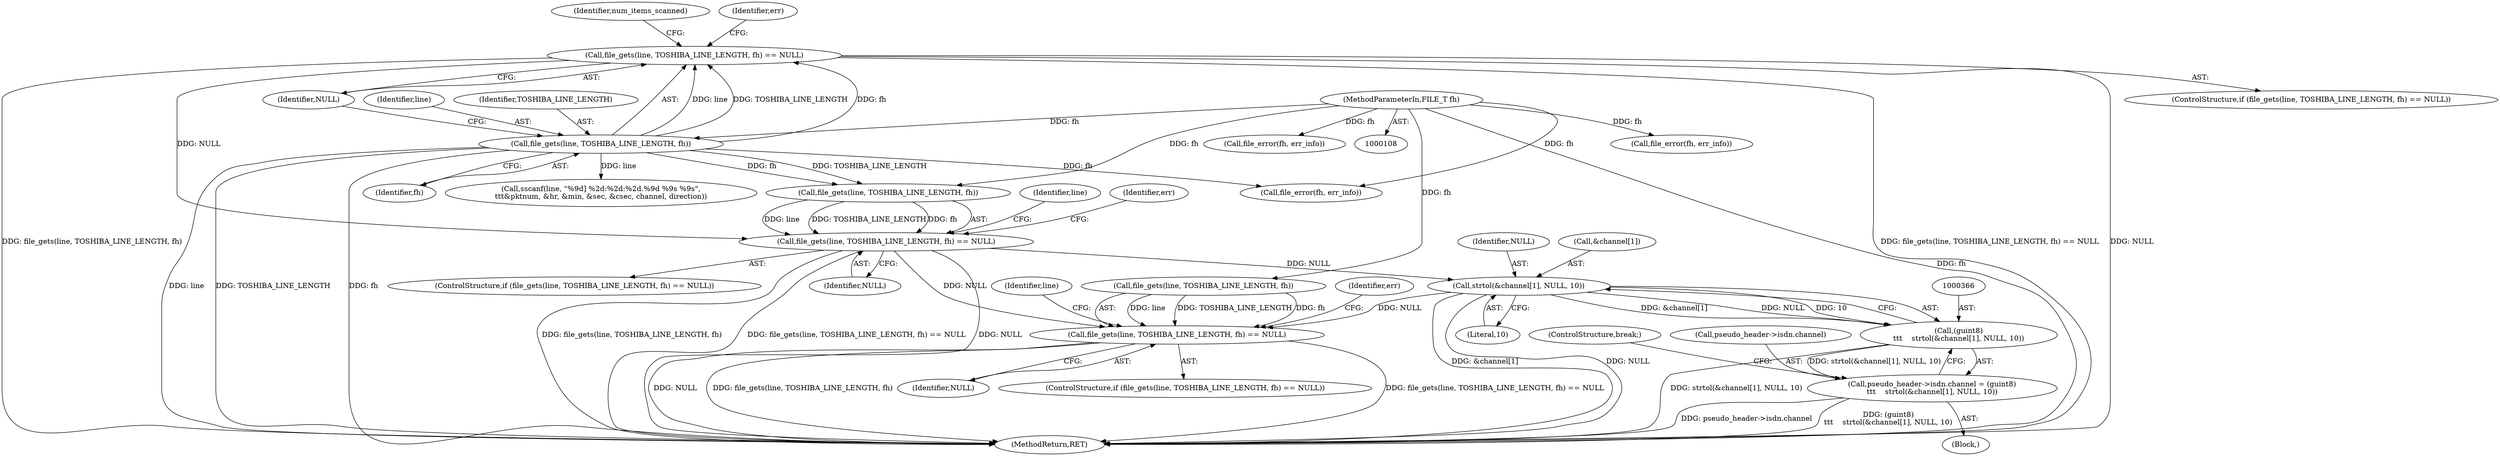 digraph "0_wireshark_3270dfac43da861c714df76513456b46765ff47f@API" {
"1000136" [label="(Call,file_gets(line, TOSHIBA_LINE_LENGTH, fh) == NULL)"];
"1000137" [label="(Call,file_gets(line, TOSHIBA_LINE_LENGTH, fh))"];
"1000109" [label="(MethodParameterIn,FILE_T fh)"];
"1000197" [label="(Call,file_gets(line, TOSHIBA_LINE_LENGTH, fh) == NULL)"];
"1000367" [label="(Call,strtol(&channel[1], NULL, 10))"];
"1000365" [label="(Call,(guint8)\n\t\t\t    strtol(&channel[1], NULL, 10))"];
"1000359" [label="(Call,pseudo_header->isdn.channel = (guint8)\n\t\t\t    strtol(&channel[1], NULL, 10))"];
"1000445" [label="(Call,file_gets(line, TOSHIBA_LINE_LENGTH, fh) == NULL)"];
"1000365" [label="(Call,(guint8)\n\t\t\t    strtol(&channel[1], NULL, 10))"];
"1000141" [label="(Identifier,NULL)"];
"1000162" [label="(Identifier,num_items_scanned)"];
"1000373" [label="(Literal,10)"];
"1000138" [label="(Identifier,line)"];
"1000445" [label="(Call,file_gets(line, TOSHIBA_LINE_LENGTH, fh) == NULL)"];
"1000140" [label="(Identifier,fh)"];
"1000163" [label="(Call,sscanf(line, \"%9d] %2d:%2d:%2d.%9d %9s %9s\",\n\t\t\t&pktnum, &hr, &min, &sec, &csec, channel, direction))"];
"1000136" [label="(Call,file_gets(line, TOSHIBA_LINE_LENGTH, fh) == NULL)"];
"1000359" [label="(Call,pseudo_header->isdn.channel = (guint8)\n\t\t\t    strtol(&channel[1], NULL, 10))"];
"1000135" [label="(ControlStructure,if (file_gets(line, TOSHIBA_LINE_LENGTH, fh) == NULL))"];
"1000374" [label="(ControlStructure,break;)"];
"1000206" [label="(Identifier,err)"];
"1000198" [label="(Call,file_gets(line, TOSHIBA_LINE_LENGTH, fh))"];
"1000202" [label="(Identifier,NULL)"];
"1000197" [label="(Call,file_gets(line, TOSHIBA_LINE_LENGTH, fh) == NULL)"];
"1000145" [label="(Identifier,err)"];
"1000492" [label="(MethodReturn,RET)"];
"1000367" [label="(Call,strtol(&channel[1], NULL, 10))"];
"1000450" [label="(Identifier,NULL)"];
"1000473" [label="(Identifier,line)"];
"1000207" [label="(Call,file_error(fh, err_info))"];
"1000196" [label="(ControlStructure,if (file_gets(line, TOSHIBA_LINE_LENGTH, fh) == NULL))"];
"1000341" [label="(Block,)"];
"1000372" [label="(Identifier,NULL)"];
"1000139" [label="(Identifier,TOSHIBA_LINE_LENGTH)"];
"1000137" [label="(Call,file_gets(line, TOSHIBA_LINE_LENGTH, fh))"];
"1000360" [label="(Call,pseudo_header->isdn.channel)"];
"1000224" [label="(Identifier,line)"];
"1000146" [label="(Call,file_error(fh, err_info))"];
"1000444" [label="(ControlStructure,if (file_gets(line, TOSHIBA_LINE_LENGTH, fh) == NULL))"];
"1000454" [label="(Identifier,err)"];
"1000455" [label="(Call,file_error(fh, err_info))"];
"1000109" [label="(MethodParameterIn,FILE_T fh)"];
"1000368" [label="(Call,&channel[1])"];
"1000446" [label="(Call,file_gets(line, TOSHIBA_LINE_LENGTH, fh))"];
"1000136" -> "1000135"  [label="AST: "];
"1000136" -> "1000141"  [label="CFG: "];
"1000137" -> "1000136"  [label="AST: "];
"1000141" -> "1000136"  [label="AST: "];
"1000145" -> "1000136"  [label="CFG: "];
"1000162" -> "1000136"  [label="CFG: "];
"1000136" -> "1000492"  [label="DDG: NULL"];
"1000136" -> "1000492"  [label="DDG: file_gets(line, TOSHIBA_LINE_LENGTH, fh) == NULL"];
"1000136" -> "1000492"  [label="DDG: file_gets(line, TOSHIBA_LINE_LENGTH, fh)"];
"1000137" -> "1000136"  [label="DDG: line"];
"1000137" -> "1000136"  [label="DDG: TOSHIBA_LINE_LENGTH"];
"1000137" -> "1000136"  [label="DDG: fh"];
"1000136" -> "1000197"  [label="DDG: NULL"];
"1000137" -> "1000140"  [label="CFG: "];
"1000138" -> "1000137"  [label="AST: "];
"1000139" -> "1000137"  [label="AST: "];
"1000140" -> "1000137"  [label="AST: "];
"1000141" -> "1000137"  [label="CFG: "];
"1000137" -> "1000492"  [label="DDG: TOSHIBA_LINE_LENGTH"];
"1000137" -> "1000492"  [label="DDG: fh"];
"1000137" -> "1000492"  [label="DDG: line"];
"1000109" -> "1000137"  [label="DDG: fh"];
"1000137" -> "1000146"  [label="DDG: fh"];
"1000137" -> "1000163"  [label="DDG: line"];
"1000137" -> "1000198"  [label="DDG: TOSHIBA_LINE_LENGTH"];
"1000137" -> "1000198"  [label="DDG: fh"];
"1000109" -> "1000108"  [label="AST: "];
"1000109" -> "1000492"  [label="DDG: fh"];
"1000109" -> "1000146"  [label="DDG: fh"];
"1000109" -> "1000198"  [label="DDG: fh"];
"1000109" -> "1000207"  [label="DDG: fh"];
"1000109" -> "1000446"  [label="DDG: fh"];
"1000109" -> "1000455"  [label="DDG: fh"];
"1000197" -> "1000196"  [label="AST: "];
"1000197" -> "1000202"  [label="CFG: "];
"1000198" -> "1000197"  [label="AST: "];
"1000202" -> "1000197"  [label="AST: "];
"1000206" -> "1000197"  [label="CFG: "];
"1000224" -> "1000197"  [label="CFG: "];
"1000197" -> "1000492"  [label="DDG: file_gets(line, TOSHIBA_LINE_LENGTH, fh) == NULL"];
"1000197" -> "1000492"  [label="DDG: NULL"];
"1000197" -> "1000492"  [label="DDG: file_gets(line, TOSHIBA_LINE_LENGTH, fh)"];
"1000198" -> "1000197"  [label="DDG: line"];
"1000198" -> "1000197"  [label="DDG: TOSHIBA_LINE_LENGTH"];
"1000198" -> "1000197"  [label="DDG: fh"];
"1000197" -> "1000367"  [label="DDG: NULL"];
"1000197" -> "1000445"  [label="DDG: NULL"];
"1000367" -> "1000365"  [label="AST: "];
"1000367" -> "1000373"  [label="CFG: "];
"1000368" -> "1000367"  [label="AST: "];
"1000372" -> "1000367"  [label="AST: "];
"1000373" -> "1000367"  [label="AST: "];
"1000365" -> "1000367"  [label="CFG: "];
"1000367" -> "1000492"  [label="DDG: &channel[1]"];
"1000367" -> "1000492"  [label="DDG: NULL"];
"1000367" -> "1000365"  [label="DDG: &channel[1]"];
"1000367" -> "1000365"  [label="DDG: NULL"];
"1000367" -> "1000365"  [label="DDG: 10"];
"1000367" -> "1000445"  [label="DDG: NULL"];
"1000365" -> "1000359"  [label="AST: "];
"1000366" -> "1000365"  [label="AST: "];
"1000359" -> "1000365"  [label="CFG: "];
"1000365" -> "1000492"  [label="DDG: strtol(&channel[1], NULL, 10)"];
"1000365" -> "1000359"  [label="DDG: strtol(&channel[1], NULL, 10)"];
"1000359" -> "1000341"  [label="AST: "];
"1000360" -> "1000359"  [label="AST: "];
"1000374" -> "1000359"  [label="CFG: "];
"1000359" -> "1000492"  [label="DDG: (guint8)\n\t\t\t    strtol(&channel[1], NULL, 10)"];
"1000359" -> "1000492"  [label="DDG: pseudo_header->isdn.channel"];
"1000445" -> "1000444"  [label="AST: "];
"1000445" -> "1000450"  [label="CFG: "];
"1000446" -> "1000445"  [label="AST: "];
"1000450" -> "1000445"  [label="AST: "];
"1000454" -> "1000445"  [label="CFG: "];
"1000473" -> "1000445"  [label="CFG: "];
"1000445" -> "1000492"  [label="DDG: NULL"];
"1000445" -> "1000492"  [label="DDG: file_gets(line, TOSHIBA_LINE_LENGTH, fh)"];
"1000445" -> "1000492"  [label="DDG: file_gets(line, TOSHIBA_LINE_LENGTH, fh) == NULL"];
"1000446" -> "1000445"  [label="DDG: line"];
"1000446" -> "1000445"  [label="DDG: TOSHIBA_LINE_LENGTH"];
"1000446" -> "1000445"  [label="DDG: fh"];
}
